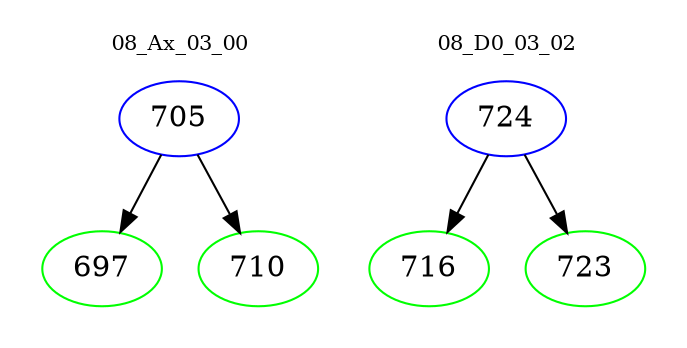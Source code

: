 digraph{
subgraph cluster_0 {
color = white
label = "08_Ax_03_00";
fontsize=10;
T0_705 [label="705", color="blue"]
T0_705 -> T0_697 [color="black"]
T0_697 [label="697", color="green"]
T0_705 -> T0_710 [color="black"]
T0_710 [label="710", color="green"]
}
subgraph cluster_1 {
color = white
label = "08_D0_03_02";
fontsize=10;
T1_724 [label="724", color="blue"]
T1_724 -> T1_716 [color="black"]
T1_716 [label="716", color="green"]
T1_724 -> T1_723 [color="black"]
T1_723 [label="723", color="green"]
}
}
